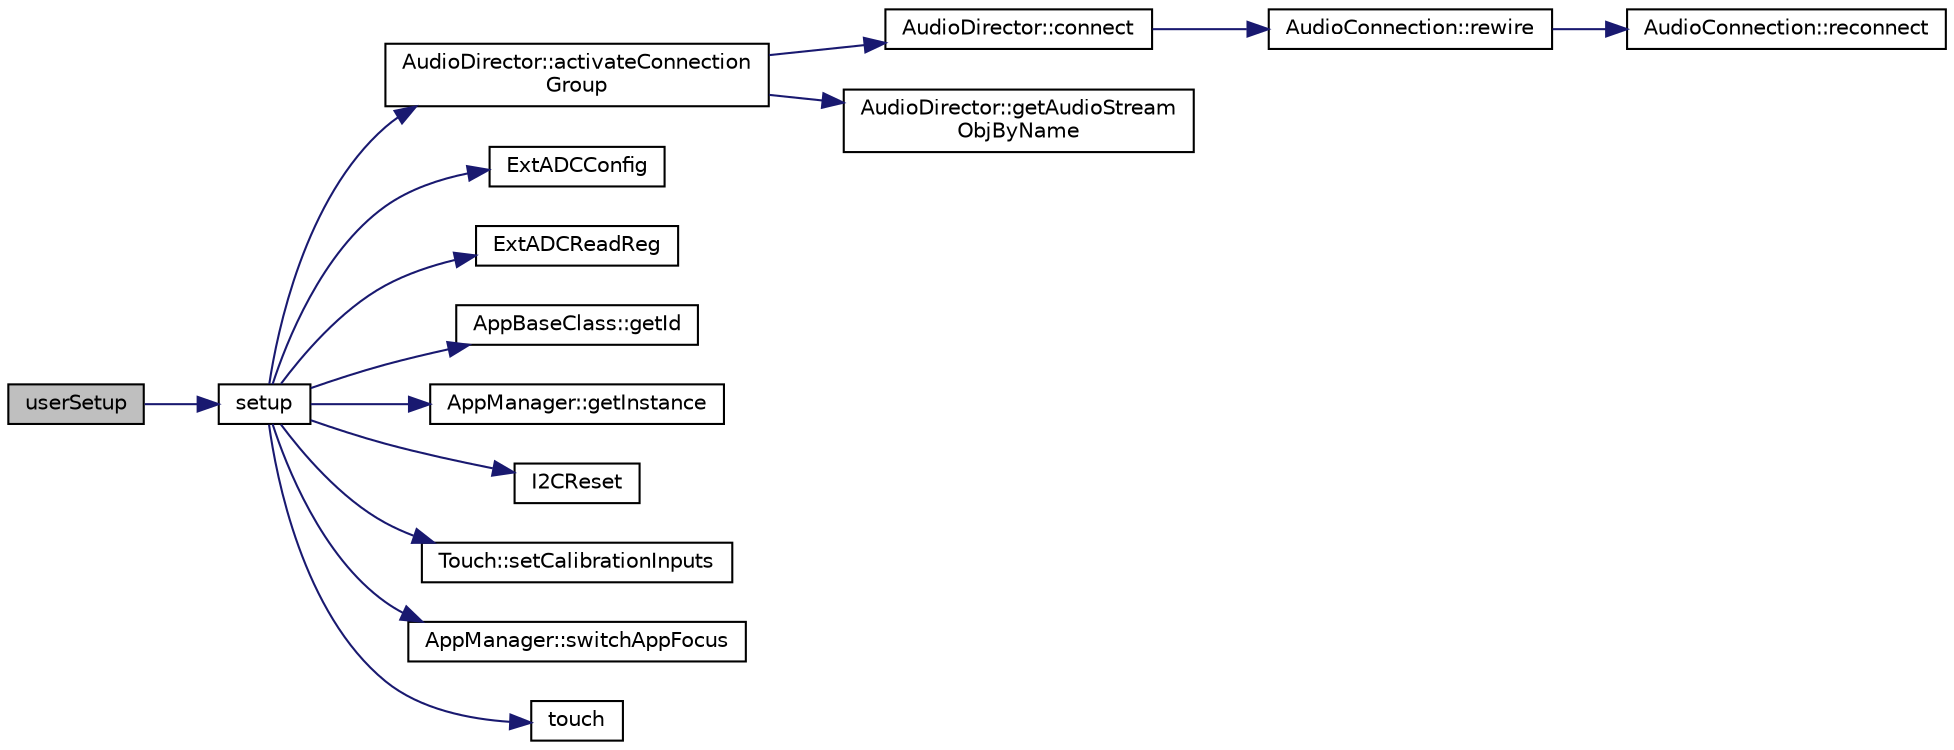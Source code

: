 digraph "userSetup"
{
 // LATEX_PDF_SIZE
  edge [fontname="Helvetica",fontsize="10",labelfontname="Helvetica",labelfontsize="10"];
  node [fontname="Helvetica",fontsize="10",shape=record];
  rankdir="LR";
  Node1 [label="userSetup",height=0.2,width=0.4,color="black", fillcolor="grey75", style="filled", fontcolor="black",tooltip=" "];
  Node1 -> Node2 [color="midnightblue",fontsize="10",style="solid",fontname="Helvetica"];
  Node2 [label="setup",height=0.2,width=0.4,color="black", fillcolor="white", style="filled",URL="$main_8cpp.html#a4fc01d736fe50cf5b977f755b675f11d",tooltip=" "];
  Node2 -> Node3 [color="midnightblue",fontsize="10",style="solid",fontname="Helvetica"];
  Node3 [label="AudioDirector::activateConnection\lGroup",height=0.2,width=0.4,color="black", fillcolor="white", style="filled",URL="$class_audio_director.html#abf7bb7f3ee814b6a8b0048427f8e9eb5",tooltip=" "];
  Node3 -> Node4 [color="midnightblue",fontsize="10",style="solid",fontname="Helvetica"];
  Node4 [label="AudioDirector::connect",height=0.2,width=0.4,color="black", fillcolor="white", style="filled",URL="$class_audio_director.html#ab4957e373e5d9078454d07da471f1d94",tooltip=" "];
  Node4 -> Node5 [color="midnightblue",fontsize="10",style="solid",fontname="Helvetica"];
  Node5 [label="AudioConnection::rewire",height=0.2,width=0.4,color="black", fillcolor="white", style="filled",URL="$class_audio_connection.html#a4208c4c7f60da78ae1daede7a6bfeb3f",tooltip=" "];
  Node5 -> Node6 [color="midnightblue",fontsize="10",style="solid",fontname="Helvetica"];
  Node6 [label="AudioConnection::reconnect",height=0.2,width=0.4,color="black", fillcolor="white", style="filled",URL="$class_audio_connection.html#ab86753a735bd46a3924035617b0c3623",tooltip=" "];
  Node3 -> Node7 [color="midnightblue",fontsize="10",style="solid",fontname="Helvetica"];
  Node7 [label="AudioDirector::getAudioStream\lObjByName",height=0.2,width=0.4,color="black", fillcolor="white", style="filled",URL="$class_audio_director.html#a578f1deac0695f2db3ba245aaedc62df",tooltip=" "];
  Node2 -> Node8 [color="midnightblue",fontsize="10",style="solid",fontname="Helvetica"];
  Node8 [label="ExtADCConfig",height=0.2,width=0.4,color="black", fillcolor="white", style="filled",URL="$_p_c_m1863_8h.html#a9956c2ea4162d70e6ee8db10139e2d2e",tooltip=" "];
  Node2 -> Node9 [color="midnightblue",fontsize="10",style="solid",fontname="Helvetica"];
  Node9 [label="ExtADCReadReg",height=0.2,width=0.4,color="black", fillcolor="white", style="filled",URL="$_p_c_m1863_8h.html#a355d3b0e208bf224635b70280298fcf8",tooltip=" "];
  Node2 -> Node10 [color="midnightblue",fontsize="10",style="solid",fontname="Helvetica"];
  Node10 [label="AppBaseClass::getId",height=0.2,width=0.4,color="black", fillcolor="white", style="filled",URL="$class_app_base_class.html#aacbb5f3bae12ca03970d0b10b3bbd2de",tooltip=" "];
  Node2 -> Node11 [color="midnightblue",fontsize="10",style="solid",fontname="Helvetica"];
  Node11 [label="AppManager::getInstance",height=0.2,width=0.4,color="black", fillcolor="white", style="filled",URL="$class_app_manager.html#aa76d9691e8d029656413590fbe4dee86",tooltip=" "];
  Node2 -> Node12 [color="midnightblue",fontsize="10",style="solid",fontname="Helvetica"];
  Node12 [label="I2CReset",height=0.2,width=0.4,color="black", fillcolor="white", style="filled",URL="$_p_c_m1863_8h.html#a0d9ccf7656803723e1115c96b21820aa",tooltip=" "];
  Node2 -> Node13 [color="midnightblue",fontsize="10",style="solid",fontname="Helvetica"];
  Node13 [label="Touch::setCalibrationInputs",height=0.2,width=0.4,color="black", fillcolor="white", style="filled",URL="$class_touch.html#a61a5d056f07ab08cb5924fa573dc3497",tooltip=" "];
  Node2 -> Node14 [color="midnightblue",fontsize="10",style="solid",fontname="Helvetica"];
  Node14 [label="AppManager::switchAppFocus",height=0.2,width=0.4,color="black", fillcolor="white", style="filled",URL="$class_app_manager.html#a4e836d1c6fc14462e71bd7f386b031c0",tooltip=" "];
  Node2 -> Node15 [color="midnightblue",fontsize="10",style="solid",fontname="Helvetica"];
  Node15 [label="touch",height=0.2,width=0.4,color="black", fillcolor="white", style="filled",URL="$_app_manager_8h.html#a08e2de6cc6534b42211780387e8a2568",tooltip=" "];
}
